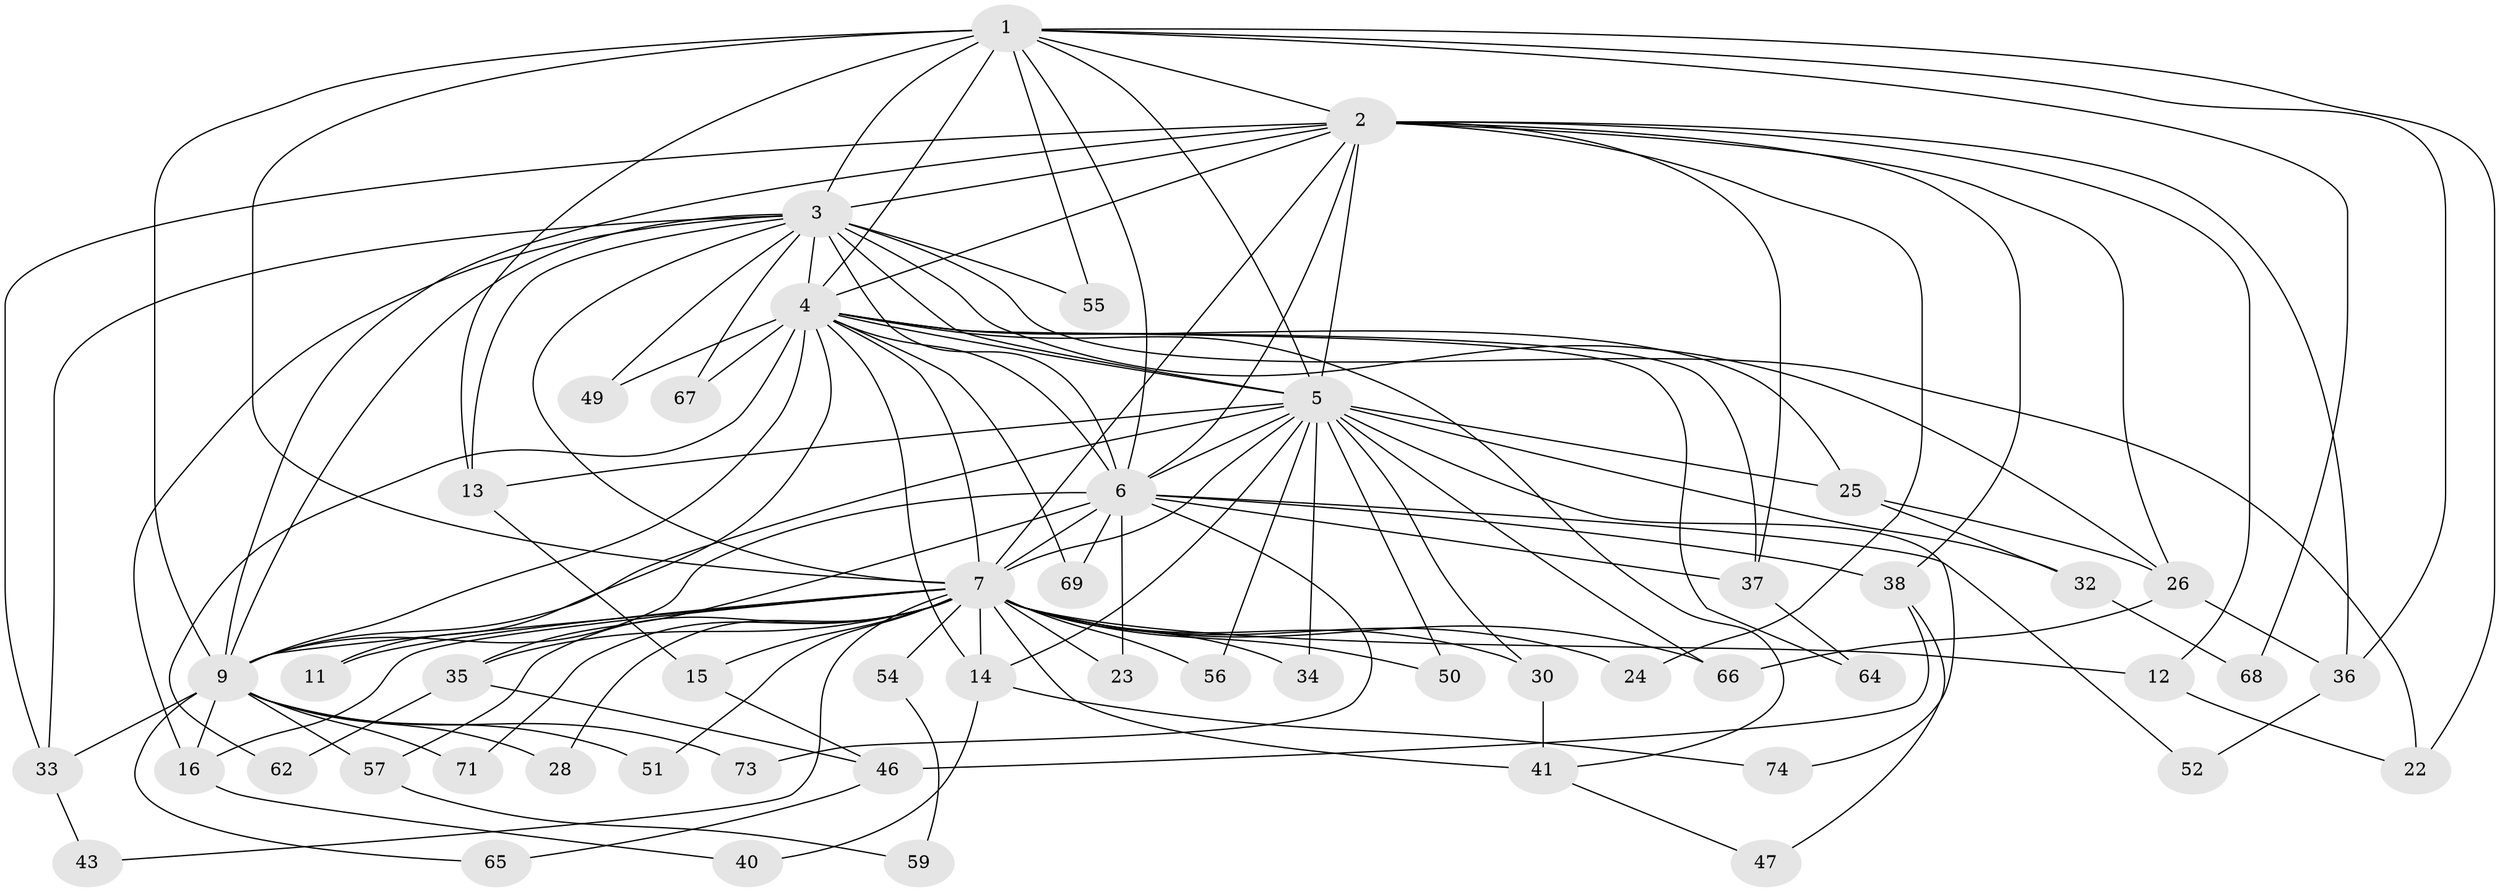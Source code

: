 // original degree distribution, {14: 0.013513513513513514, 17: 0.04054054054054054, 21: 0.013513513513513514, 12: 0.013513513513513514, 16: 0.013513513513513514, 19: 0.02702702702702703, 25: 0.013513513513513514, 2: 0.5135135135135135, 3: 0.17567567567567569, 4: 0.14864864864864866, 5: 0.02702702702702703}
// Generated by graph-tools (version 1.1) at 2025/41/03/06/25 10:41:31]
// undirected, 52 vertices, 126 edges
graph export_dot {
graph [start="1"]
  node [color=gray90,style=filled];
  1 [super="+19"];
  2 [super="+31"];
  3 [super="+20"];
  4 [super="+45"];
  5 [super="+8"];
  6 [super="+29"];
  7 [super="+10"];
  9 [super="+21"];
  11;
  12;
  13 [super="+39"];
  14 [super="+18"];
  15;
  16 [super="+17"];
  22 [super="+42"];
  23;
  24;
  25 [super="+60"];
  26 [super="+27"];
  28 [super="+72"];
  30 [super="+48"];
  32;
  33 [super="+58"];
  34;
  35 [super="+63"];
  36 [super="+44"];
  37 [super="+53"];
  38;
  40;
  41 [super="+61"];
  43;
  46;
  47;
  49;
  50;
  51;
  52;
  54;
  55;
  56;
  57;
  59;
  62;
  64;
  65;
  66 [super="+70"];
  67;
  68;
  69;
  71;
  73;
  74;
  1 -- 2;
  1 -- 3 [weight=2];
  1 -- 4;
  1 -- 5 [weight=2];
  1 -- 6;
  1 -- 7 [weight=3];
  1 -- 9;
  1 -- 55;
  1 -- 36;
  1 -- 68;
  1 -- 22;
  1 -- 13;
  2 -- 3;
  2 -- 4;
  2 -- 5 [weight=3];
  2 -- 6;
  2 -- 7 [weight=2];
  2 -- 9;
  2 -- 12;
  2 -- 24;
  2 -- 26;
  2 -- 33;
  2 -- 36;
  2 -- 38;
  2 -- 37;
  3 -- 4;
  3 -- 5 [weight=2];
  3 -- 6;
  3 -- 7 [weight=2];
  3 -- 9;
  3 -- 13;
  3 -- 16;
  3 -- 22;
  3 -- 26;
  3 -- 49;
  3 -- 55;
  3 -- 67;
  3 -- 33;
  4 -- 5 [weight=2];
  4 -- 6;
  4 -- 7 [weight=2];
  4 -- 9;
  4 -- 11;
  4 -- 14;
  4 -- 25;
  4 -- 37;
  4 -- 41;
  4 -- 49;
  4 -- 62;
  4 -- 64;
  4 -- 67;
  4 -- 69;
  5 -- 6 [weight=3];
  5 -- 7 [weight=4];
  5 -- 9 [weight=2];
  5 -- 25 [weight=2];
  5 -- 50;
  5 -- 56;
  5 -- 66;
  5 -- 74;
  5 -- 13;
  5 -- 14;
  5 -- 30;
  5 -- 32;
  5 -- 34;
  6 -- 7 [weight=2];
  6 -- 9;
  6 -- 23;
  6 -- 35;
  6 -- 37;
  6 -- 38;
  6 -- 52;
  6 -- 73;
  6 -- 69;
  7 -- 9 [weight=2];
  7 -- 15;
  7 -- 28 [weight=2];
  7 -- 34;
  7 -- 54 [weight=2];
  7 -- 56;
  7 -- 57;
  7 -- 66;
  7 -- 71;
  7 -- 11;
  7 -- 12;
  7 -- 23;
  7 -- 24;
  7 -- 30;
  7 -- 35;
  7 -- 41 [weight=2];
  7 -- 43;
  7 -- 50;
  7 -- 51;
  7 -- 14;
  7 -- 16;
  9 -- 16;
  9 -- 28;
  9 -- 33;
  9 -- 51;
  9 -- 57;
  9 -- 65;
  9 -- 71;
  9 -- 73;
  12 -- 22;
  13 -- 15;
  14 -- 74;
  14 -- 40;
  15 -- 46;
  16 -- 40;
  25 -- 32;
  25 -- 26;
  26 -- 66;
  26 -- 36;
  30 -- 41;
  32 -- 68;
  33 -- 43;
  35 -- 62;
  35 -- 46;
  36 -- 52;
  37 -- 64;
  38 -- 46;
  38 -- 47;
  41 -- 47;
  46 -- 65;
  54 -- 59;
  57 -- 59;
}
